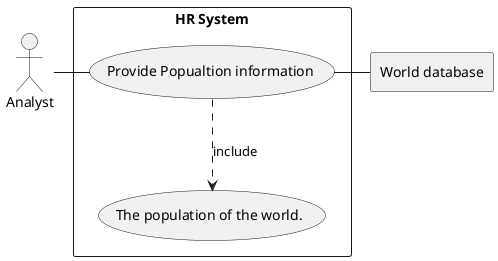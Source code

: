 @startuml
@startuml

actor Analys as "Analyst"

rectangle WorldDB as "World database"

rectangle "HR System" {
    usecase UC1 as "Provide Popualtion information"

    usecase UC2 as "The population of the world."

    Analys - UC1
    UC1 ..> UC2 : include
    UC1 - WorldDB
}
@enduml


//d123